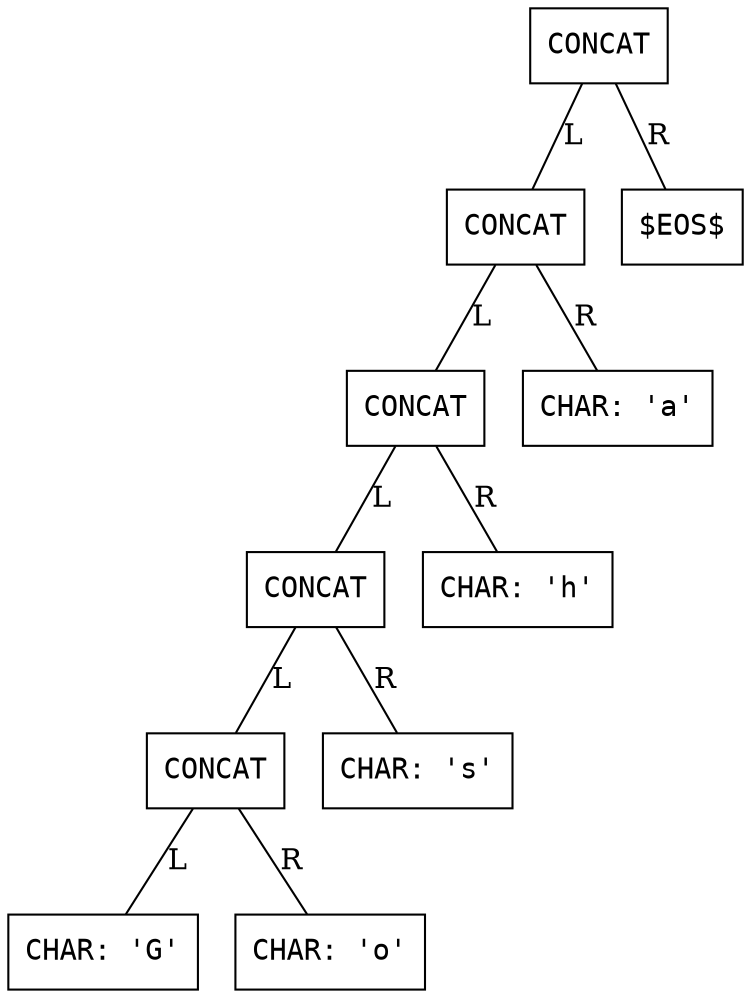 digraph AST {
  node [shape=box, fontname="Courier"];
  edge [arrowhead=none];

  0 [label="CONCAT"];
  1 [label="CONCAT"];
  2 [label="CONCAT"];
  3 [label="CONCAT"];
  4 [label="CONCAT"];
  5 [label="CHAR: 'G'"];
  4 -> 5 [label="L"];
  6 [label="CHAR: 'o'"];
  4 -> 6 [label="R"];
  3 -> 4 [label="L"];
  7 [label="CHAR: 's'"];
  3 -> 7 [label="R"];
  2 -> 3 [label="L"];
  8 [label="CHAR: 'h'"];
  2 -> 8 [label="R"];
  1 -> 2 [label="L"];
  9 [label="CHAR: 'a'"];
  1 -> 9 [label="R"];
  0 -> 1 [label="L"];
  10 [label="$EOS$"];
  0 -> 10 [label="R"];
}

